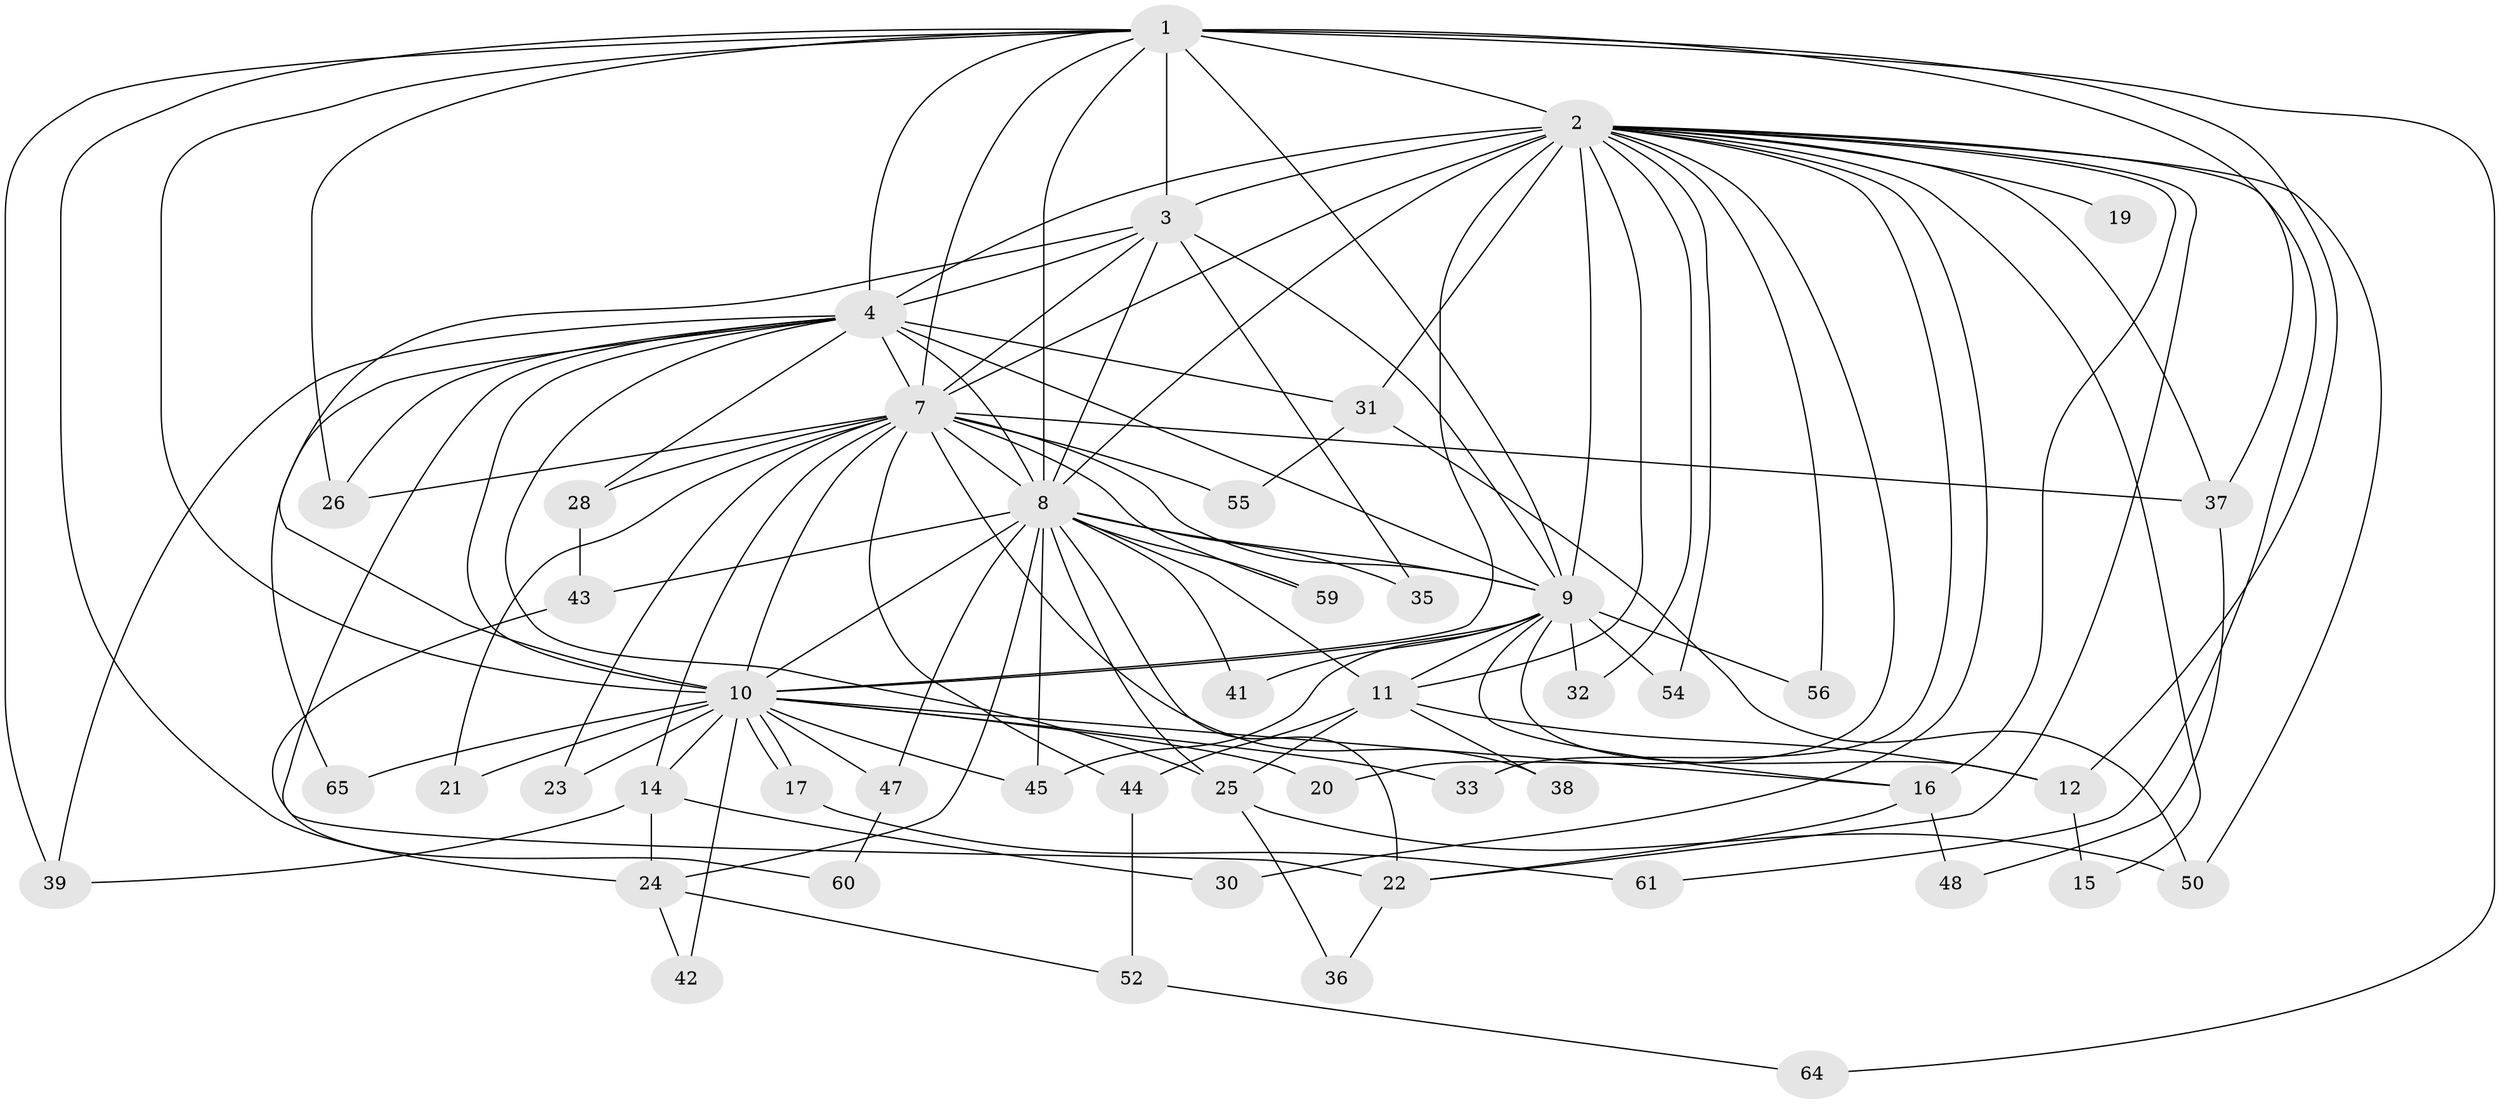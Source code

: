 // original degree distribution, {14: 0.015151515151515152, 18: 0.045454545454545456, 11: 0.030303030303030304, 16: 0.015151515151515152, 19: 0.015151515151515152, 17: 0.015151515151515152, 22: 0.015151515151515152, 6: 0.015151515151515152, 4: 0.07575757575757576, 3: 0.22727272727272727, 5: 0.045454545454545456, 2: 0.48484848484848486}
// Generated by graph-tools (version 1.1) at 2025/41/03/06/25 10:41:44]
// undirected, 49 vertices, 121 edges
graph export_dot {
graph [start="1"]
  node [color=gray90,style=filled];
  1 [super="+5"];
  2 [super="+6"];
  3 [super="+58"];
  4 [super="+13"];
  7 [super="+34"];
  8 [super="+46"];
  9 [super="+53"];
  10 [super="+62"];
  11 [super="+29"];
  12 [super="+18"];
  14;
  15;
  16 [super="+40"];
  17;
  19;
  20;
  21;
  22 [super="+51"];
  23;
  24 [super="+49"];
  25 [super="+27"];
  26;
  28;
  30;
  31;
  32;
  33;
  35;
  36;
  37 [super="+66"];
  38;
  39 [super="+57"];
  41;
  42;
  43;
  44;
  45;
  47;
  48;
  50 [super="+63"];
  52;
  54;
  55;
  56;
  59;
  60;
  61;
  64;
  65;
  1 -- 2 [weight=4];
  1 -- 3 [weight=3];
  1 -- 4 [weight=2];
  1 -- 7 [weight=2];
  1 -- 8 [weight=2];
  1 -- 9 [weight=2];
  1 -- 10 [weight=2];
  1 -- 24;
  1 -- 26;
  1 -- 64;
  1 -- 37;
  1 -- 39;
  1 -- 12;
  2 -- 3 [weight=2];
  2 -- 4 [weight=3];
  2 -- 7 [weight=2];
  2 -- 8 [weight=2];
  2 -- 9 [weight=2];
  2 -- 10 [weight=3];
  2 -- 19 [weight=2];
  2 -- 22;
  2 -- 30;
  2 -- 32;
  2 -- 33;
  2 -- 54;
  2 -- 56;
  2 -- 37;
  2 -- 11;
  2 -- 15;
  2 -- 16;
  2 -- 20;
  2 -- 31;
  2 -- 50;
  2 -- 61;
  3 -- 4;
  3 -- 7;
  3 -- 8;
  3 -- 9;
  3 -- 10;
  3 -- 35;
  4 -- 7;
  4 -- 8;
  4 -- 9;
  4 -- 10;
  4 -- 22;
  4 -- 25;
  4 -- 26;
  4 -- 28;
  4 -- 39;
  4 -- 65;
  4 -- 31;
  7 -- 8;
  7 -- 9;
  7 -- 10;
  7 -- 14;
  7 -- 21;
  7 -- 23;
  7 -- 28;
  7 -- 37;
  7 -- 38;
  7 -- 44;
  7 -- 55;
  7 -- 59;
  7 -- 26;
  8 -- 9;
  8 -- 10;
  8 -- 11;
  8 -- 24;
  8 -- 35;
  8 -- 41;
  8 -- 43;
  8 -- 45;
  8 -- 47;
  8 -- 25;
  8 -- 59;
  8 -- 22;
  9 -- 10;
  9 -- 11;
  9 -- 12;
  9 -- 32;
  9 -- 41;
  9 -- 54;
  9 -- 56;
  9 -- 45;
  9 -- 16;
  10 -- 14;
  10 -- 16;
  10 -- 17;
  10 -- 17;
  10 -- 20;
  10 -- 21;
  10 -- 23;
  10 -- 33;
  10 -- 42;
  10 -- 45;
  10 -- 47;
  10 -- 65;
  11 -- 12;
  11 -- 25;
  11 -- 38;
  11 -- 44;
  12 -- 15;
  14 -- 30;
  14 -- 39;
  14 -- 24;
  16 -- 22;
  16 -- 48;
  17 -- 61;
  22 -- 36;
  24 -- 42;
  24 -- 52;
  25 -- 50;
  25 -- 36;
  28 -- 43;
  31 -- 55;
  31 -- 50;
  37 -- 48;
  43 -- 60;
  44 -- 52;
  47 -- 60;
  52 -- 64;
}
